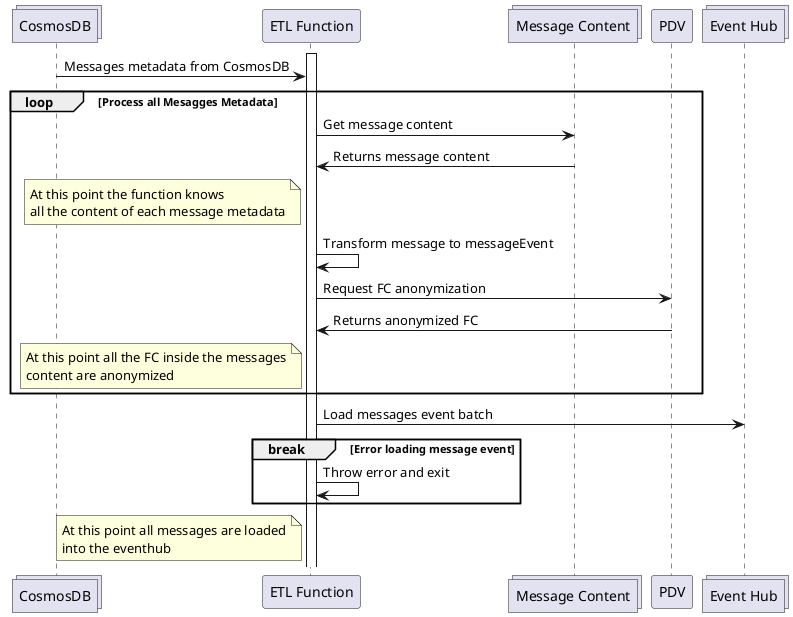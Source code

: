 @startuml messages-ingestion-flow
collections "CosmosDB" as CosmosDB
participant "ETL Function" as etlFunc
collections "Message Content" as MessageContent
participant "PDV" as PDV
collections "Event Hub" as EventHub

activate etlFunc
CosmosDB -> etlFunc: Messages metadata from CosmosDB

loop Process all Mesagges Metadata
  etlFunc -> MessageContent: Get message content
  ' break Error searching message content
  '     etlFunc -> etlFunc: Throw error and exit
  ' end
  MessageContent -> etlFunc: Returns message content
  note left of etlFunc
    At this point the function knows
    all the content of each message metadata
  end note
  etlFunc -> etlFunc: Transform message to messageEvent
  etlFunc -> PDV: Request FC anonymization
  ' break Anonymization error
  '     etlFunc -> etlFunc: Throw error and exit
  ' end
  PDV -> etlFunc: Returns anonymized FC
  note left of etlFunc
    At this point all the FC inside the messages
    content are anonymized
  end note
end

etlFunc -> EventHub: Load messages event batch
break Error loading message event
    etlFunc -> etlFunc: Throw error and exit
end
note left of etlFunc
    At this point all messages are loaded
    into the eventhub
end note

@enduml
